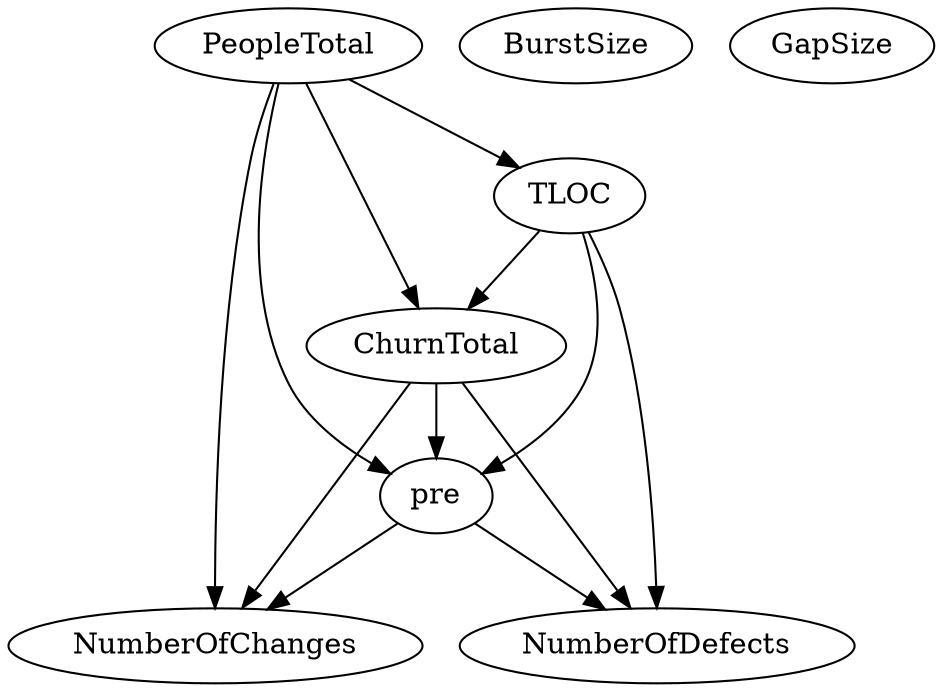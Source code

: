 digraph {
   PeopleTotal;
   NumberOfChanges;
   ChurnTotal;
   TLOC;
   pre;
   NumberOfDefects;
   BurstSize;
   GapSize;
   PeopleTotal -> NumberOfChanges;
   PeopleTotal -> ChurnTotal;
   PeopleTotal -> TLOC;
   PeopleTotal -> pre;
   ChurnTotal -> NumberOfChanges;
   ChurnTotal -> pre;
   ChurnTotal -> NumberOfDefects;
   TLOC -> ChurnTotal;
   TLOC -> pre;
   TLOC -> NumberOfDefects;
   pre -> NumberOfChanges;
   pre -> NumberOfDefects;
}
